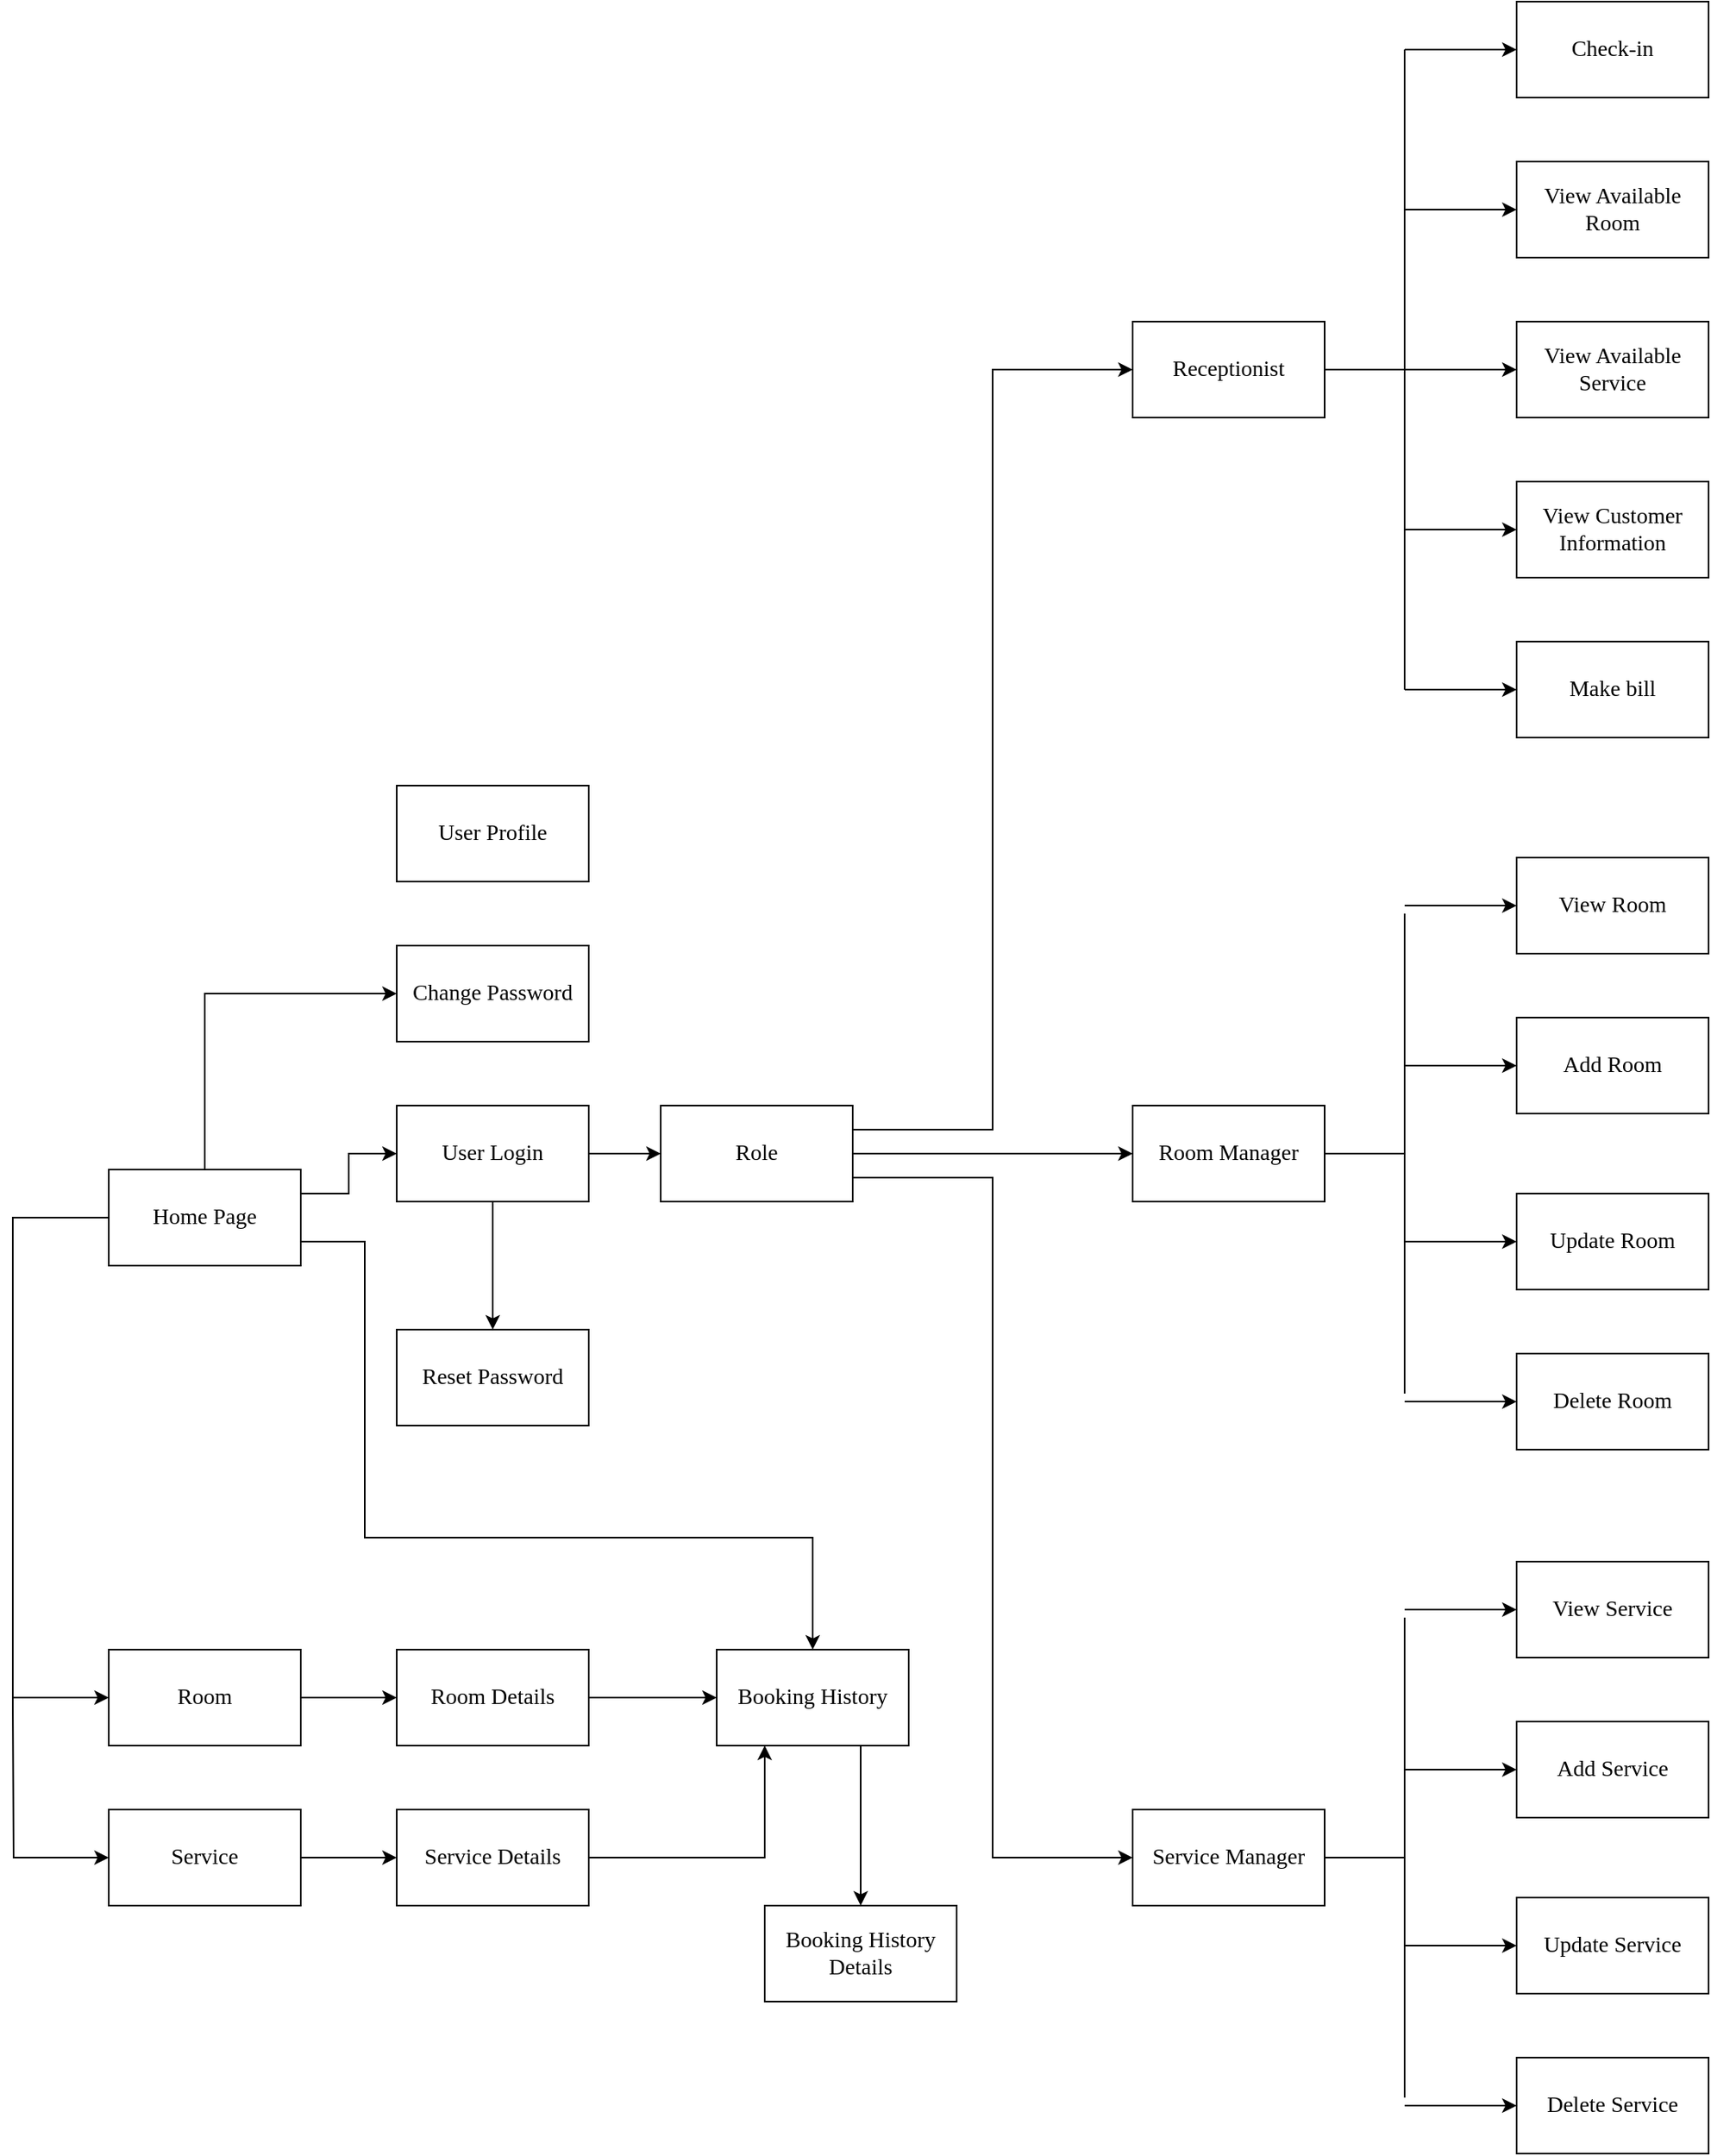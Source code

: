 <mxfile version="13.9.9" type="device"><diagram id="2dUIvf9EnoFUtVN0wJZe" name="Trang-1"><mxGraphModel dx="1038" dy="1699" grid="1" gridSize="10" guides="1" tooltips="1" connect="1" arrows="1" fold="1" page="1" pageScale="1" pageWidth="850" pageHeight="1100" math="0" shadow="0"><root><mxCell id="0"/><mxCell id="1" parent="0"/><mxCell id="viwdKTfpl3S87wSX8A6j-16" style="edgeStyle=orthogonalEdgeStyle;rounded=0;orthogonalLoop=1;jettySize=auto;html=1;entryX=0;entryY=0.5;entryDx=0;entryDy=0;" edge="1" parent="1" source="viwdKTfpl3S87wSX8A6j-1" target="viwdKTfpl3S87wSX8A6j-8"><mxGeometry relative="1" as="geometry"><Array as="points"><mxPoint x="20" y="270"/><mxPoint x="20" y="570"/></Array></mxGeometry></mxCell><mxCell id="viwdKTfpl3S87wSX8A6j-19" style="edgeStyle=orthogonalEdgeStyle;rounded=0;orthogonalLoop=1;jettySize=auto;html=1;entryX=0;entryY=0.5;entryDx=0;entryDy=0;startArrow=none;startFill=0;endArrow=classic;endFill=1;exitX=1;exitY=0.25;exitDx=0;exitDy=0;" edge="1" parent="1" source="viwdKTfpl3S87wSX8A6j-1" target="viwdKTfpl3S87wSX8A6j-3"><mxGeometry relative="1" as="geometry"/></mxCell><mxCell id="viwdKTfpl3S87wSX8A6j-20" style="edgeStyle=orthogonalEdgeStyle;rounded=0;orthogonalLoop=1;jettySize=auto;html=1;exitX=0.5;exitY=0;exitDx=0;exitDy=0;entryX=0;entryY=0.5;entryDx=0;entryDy=0;startArrow=none;startFill=0;endArrow=classic;endFill=1;" edge="1" parent="1" source="viwdKTfpl3S87wSX8A6j-1" target="viwdKTfpl3S87wSX8A6j-2"><mxGeometry relative="1" as="geometry"/></mxCell><mxCell id="viwdKTfpl3S87wSX8A6j-27" style="edgeStyle=orthogonalEdgeStyle;rounded=0;orthogonalLoop=1;jettySize=auto;html=1;exitX=1;exitY=0.75;exitDx=0;exitDy=0;entryX=0.5;entryY=0;entryDx=0;entryDy=0;startArrow=none;startFill=0;endArrow=classic;endFill=1;" edge="1" parent="1" source="viwdKTfpl3S87wSX8A6j-1" target="viwdKTfpl3S87wSX8A6j-24"><mxGeometry relative="1" as="geometry"><Array as="points"><mxPoint x="240" y="285"/><mxPoint x="240" y="470"/><mxPoint x="520" y="470"/></Array></mxGeometry></mxCell><mxCell id="viwdKTfpl3S87wSX8A6j-1" value="&lt;font face=&quot;Times New Roman&quot; style=&quot;font-size: 14px&quot;&gt;Home Page&lt;/font&gt;" style="rounded=0;whiteSpace=wrap;html=1;" vertex="1" parent="1"><mxGeometry x="80" y="240" width="120" height="60" as="geometry"/></mxCell><mxCell id="viwdKTfpl3S87wSX8A6j-2" value="&lt;font style=&quot;font-size: 14px&quot; face=&quot;Times New Roman&quot;&gt;Change Password&lt;/font&gt;" style="rounded=0;whiteSpace=wrap;html=1;" vertex="1" parent="1"><mxGeometry x="260" y="100" width="120" height="60" as="geometry"/></mxCell><mxCell id="viwdKTfpl3S87wSX8A6j-22" style="edgeStyle=orthogonalEdgeStyle;rounded=0;orthogonalLoop=1;jettySize=auto;html=1;exitX=0.5;exitY=1;exitDx=0;exitDy=0;entryX=0.5;entryY=0;entryDx=0;entryDy=0;startArrow=none;startFill=0;endArrow=classic;endFill=1;" edge="1" parent="1" source="viwdKTfpl3S87wSX8A6j-3" target="viwdKTfpl3S87wSX8A6j-21"><mxGeometry relative="1" as="geometry"/></mxCell><mxCell id="viwdKTfpl3S87wSX8A6j-28" style="edgeStyle=orthogonalEdgeStyle;rounded=0;orthogonalLoop=1;jettySize=auto;html=1;exitX=1;exitY=0.5;exitDx=0;exitDy=0;entryX=0;entryY=0.5;entryDx=0;entryDy=0;startArrow=none;startFill=0;endArrow=classic;endFill=1;" edge="1" parent="1" source="viwdKTfpl3S87wSX8A6j-3" target="viwdKTfpl3S87wSX8A6j-23"><mxGeometry relative="1" as="geometry"/></mxCell><mxCell id="viwdKTfpl3S87wSX8A6j-3" value="&lt;font face=&quot;Times New Roman&quot;&gt;&lt;span style=&quot;font-size: 14px&quot;&gt;User Login&lt;/span&gt;&lt;/font&gt;" style="rounded=0;whiteSpace=wrap;html=1;" vertex="1" parent="1"><mxGeometry x="260" y="200" width="120" height="60" as="geometry"/></mxCell><mxCell id="viwdKTfpl3S87wSX8A6j-4" value="&lt;font face=&quot;Times New Roman&quot;&gt;&lt;span style=&quot;font-size: 14px&quot;&gt;User Profile&lt;/span&gt;&lt;/font&gt;" style="rounded=0;whiteSpace=wrap;html=1;" vertex="1" parent="1"><mxGeometry x="260" width="120" height="60" as="geometry"/></mxCell><mxCell id="viwdKTfpl3S87wSX8A6j-15" style="edgeStyle=none;rounded=0;orthogonalLoop=1;jettySize=auto;html=1;entryX=0;entryY=0.5;entryDx=0;entryDy=0;" edge="1" parent="1" source="viwdKTfpl3S87wSX8A6j-8" target="viwdKTfpl3S87wSX8A6j-10"><mxGeometry relative="1" as="geometry"/></mxCell><mxCell id="viwdKTfpl3S87wSX8A6j-8" value="&lt;font face=&quot;Times New Roman&quot;&gt;&lt;span style=&quot;font-size: 14px&quot;&gt;Room&lt;/span&gt;&lt;/font&gt;" style="rounded=0;whiteSpace=wrap;html=1;" vertex="1" parent="1"><mxGeometry x="80" y="540" width="120" height="60" as="geometry"/></mxCell><mxCell id="viwdKTfpl3S87wSX8A6j-17" style="edgeStyle=none;rounded=0;orthogonalLoop=1;jettySize=auto;html=1;exitX=1;exitY=0.5;exitDx=0;exitDy=0;entryX=0;entryY=0.5;entryDx=0;entryDy=0;" edge="1" parent="1" source="viwdKTfpl3S87wSX8A6j-9" target="viwdKTfpl3S87wSX8A6j-12"><mxGeometry relative="1" as="geometry"/></mxCell><mxCell id="viwdKTfpl3S87wSX8A6j-18" style="edgeStyle=orthogonalEdgeStyle;rounded=0;orthogonalLoop=1;jettySize=auto;html=1;exitX=0;exitY=0.5;exitDx=0;exitDy=0;startArrow=classic;startFill=1;endArrow=none;endFill=0;" edge="1" parent="1" source="viwdKTfpl3S87wSX8A6j-9"><mxGeometry relative="1" as="geometry"><mxPoint x="20" y="570" as="targetPoint"/></mxGeometry></mxCell><mxCell id="viwdKTfpl3S87wSX8A6j-9" value="&lt;font face=&quot;Times New Roman&quot;&gt;&lt;span style=&quot;font-size: 14px&quot;&gt;Service&lt;/span&gt;&lt;/font&gt;" style="rounded=0;whiteSpace=wrap;html=1;" vertex="1" parent="1"><mxGeometry x="80" y="640" width="120" height="60" as="geometry"/></mxCell><mxCell id="viwdKTfpl3S87wSX8A6j-25" style="edgeStyle=orthogonalEdgeStyle;rounded=0;orthogonalLoop=1;jettySize=auto;html=1;exitX=1;exitY=0.5;exitDx=0;exitDy=0;startArrow=none;startFill=0;endArrow=classic;endFill=1;" edge="1" parent="1" source="viwdKTfpl3S87wSX8A6j-10" target="viwdKTfpl3S87wSX8A6j-24"><mxGeometry relative="1" as="geometry"/></mxCell><mxCell id="viwdKTfpl3S87wSX8A6j-10" value="&lt;font face=&quot;Times New Roman&quot;&gt;&lt;span style=&quot;font-size: 14px&quot;&gt;Room Details&lt;/span&gt;&lt;/font&gt;" style="rounded=0;whiteSpace=wrap;html=1;" vertex="1" parent="1"><mxGeometry x="260" y="540" width="120" height="60" as="geometry"/></mxCell><mxCell id="viwdKTfpl3S87wSX8A6j-12" value="&lt;font face=&quot;Times New Roman&quot;&gt;&lt;span style=&quot;font-size: 14px&quot;&gt;Service Details&lt;/span&gt;&lt;/font&gt;" style="rounded=0;whiteSpace=wrap;html=1;" vertex="1" parent="1"><mxGeometry x="260" y="640" width="120" height="60" as="geometry"/></mxCell><mxCell id="viwdKTfpl3S87wSX8A6j-21" value="&lt;font face=&quot;Times New Roman&quot;&gt;&lt;span style=&quot;font-size: 14px&quot;&gt;Reset Password&lt;/span&gt;&lt;/font&gt;" style="rounded=0;whiteSpace=wrap;html=1;" vertex="1" parent="1"><mxGeometry x="260" y="340" width="120" height="60" as="geometry"/></mxCell><mxCell id="viwdKTfpl3S87wSX8A6j-32" style="edgeStyle=orthogonalEdgeStyle;rounded=0;orthogonalLoop=1;jettySize=auto;html=1;exitX=1;exitY=0.25;exitDx=0;exitDy=0;entryX=0;entryY=0.5;entryDx=0;entryDy=0;startArrow=none;startFill=0;endArrow=classic;endFill=1;" edge="1" parent="1" source="viwdKTfpl3S87wSX8A6j-23" target="viwdKTfpl3S87wSX8A6j-31"><mxGeometry relative="1" as="geometry"/></mxCell><mxCell id="viwdKTfpl3S87wSX8A6j-34" style="edgeStyle=orthogonalEdgeStyle;rounded=0;orthogonalLoop=1;jettySize=auto;html=1;exitX=1;exitY=0.5;exitDx=0;exitDy=0;entryX=0;entryY=0.5;entryDx=0;entryDy=0;startArrow=none;startFill=0;endArrow=classic;endFill=1;" edge="1" parent="1" source="viwdKTfpl3S87wSX8A6j-23" target="viwdKTfpl3S87wSX8A6j-33"><mxGeometry relative="1" as="geometry"/></mxCell><mxCell id="viwdKTfpl3S87wSX8A6j-36" style="edgeStyle=orthogonalEdgeStyle;rounded=0;orthogonalLoop=1;jettySize=auto;html=1;exitX=1;exitY=0.75;exitDx=0;exitDy=0;entryX=0;entryY=0.5;entryDx=0;entryDy=0;startArrow=none;startFill=0;endArrow=classic;endFill=1;" edge="1" parent="1" source="viwdKTfpl3S87wSX8A6j-23" target="viwdKTfpl3S87wSX8A6j-35"><mxGeometry relative="1" as="geometry"/></mxCell><mxCell id="viwdKTfpl3S87wSX8A6j-23" value="&lt;font face=&quot;Times New Roman&quot;&gt;&lt;span style=&quot;font-size: 14px&quot;&gt;Role&lt;/span&gt;&lt;/font&gt;" style="rounded=0;whiteSpace=wrap;html=1;" vertex="1" parent="1"><mxGeometry x="425" y="200" width="120" height="60" as="geometry"/></mxCell><mxCell id="viwdKTfpl3S87wSX8A6j-30" value="" style="rounded=0;orthogonalLoop=1;jettySize=auto;html=1;startArrow=none;startFill=0;endArrow=classic;endFill=1;exitX=0.75;exitY=1;exitDx=0;exitDy=0;entryX=0.5;entryY=0;entryDx=0;entryDy=0;" edge="1" parent="1" source="viwdKTfpl3S87wSX8A6j-24" target="viwdKTfpl3S87wSX8A6j-29"><mxGeometry relative="1" as="geometry"/></mxCell><mxCell id="viwdKTfpl3S87wSX8A6j-68" style="edgeStyle=orthogonalEdgeStyle;rounded=0;orthogonalLoop=1;jettySize=auto;html=1;exitX=0.25;exitY=1;exitDx=0;exitDy=0;entryX=1;entryY=0.5;entryDx=0;entryDy=0;startArrow=classic;startFill=1;endArrow=none;endFill=0;" edge="1" parent="1" source="viwdKTfpl3S87wSX8A6j-24" target="viwdKTfpl3S87wSX8A6j-12"><mxGeometry relative="1" as="geometry"/></mxCell><mxCell id="viwdKTfpl3S87wSX8A6j-24" value="&lt;font face=&quot;Times New Roman&quot;&gt;&lt;span style=&quot;font-size: 14px&quot;&gt;Booking History&lt;/span&gt;&lt;/font&gt;" style="rounded=0;whiteSpace=wrap;html=1;" vertex="1" parent="1"><mxGeometry x="460" y="540" width="120" height="60" as="geometry"/></mxCell><mxCell id="viwdKTfpl3S87wSX8A6j-29" value="&lt;font face=&quot;Times New Roman&quot;&gt;&lt;span style=&quot;font-size: 14px&quot;&gt;Booking History Details&lt;/span&gt;&lt;/font&gt;" style="rounded=0;whiteSpace=wrap;html=1;" vertex="1" parent="1"><mxGeometry x="490" y="700" width="120" height="60" as="geometry"/></mxCell><mxCell id="viwdKTfpl3S87wSX8A6j-48" style="edgeStyle=orthogonalEdgeStyle;rounded=0;orthogonalLoop=1;jettySize=auto;html=1;exitX=1;exitY=0.5;exitDx=0;exitDy=0;startArrow=none;startFill=0;endArrow=none;endFill=0;" edge="1" parent="1"><mxGeometry relative="1" as="geometry"><mxPoint x="890" y="-260" as="targetPoint"/><mxPoint x="840" y="-260" as="sourcePoint"/></mxGeometry></mxCell><mxCell id="viwdKTfpl3S87wSX8A6j-31" value="&lt;font face=&quot;Times New Roman&quot; style=&quot;font-size: 14px&quot;&gt;Receptionist&lt;/font&gt;" style="rounded=0;whiteSpace=wrap;html=1;" vertex="1" parent="1"><mxGeometry x="720" y="-290" width="120" height="60" as="geometry"/></mxCell><mxCell id="viwdKTfpl3S87wSX8A6j-64" style="edgeStyle=orthogonalEdgeStyle;rounded=0;orthogonalLoop=1;jettySize=auto;html=1;exitX=1;exitY=0.5;exitDx=0;exitDy=0;startArrow=none;startFill=0;endArrow=none;endFill=0;" edge="1" parent="1" source="viwdKTfpl3S87wSX8A6j-33"><mxGeometry relative="1" as="geometry"><mxPoint x="890" y="230" as="targetPoint"/></mxGeometry></mxCell><mxCell id="viwdKTfpl3S87wSX8A6j-33" value="&lt;font face=&quot;Times New Roman&quot; style=&quot;font-size: 14px&quot;&gt;Room Manager&lt;/font&gt;" style="rounded=0;whiteSpace=wrap;html=1;" vertex="1" parent="1"><mxGeometry x="720" y="200" width="120" height="60" as="geometry"/></mxCell><mxCell id="viwdKTfpl3S87wSX8A6j-35" value="&lt;font face=&quot;Times New Roman&quot; style=&quot;font-size: 14px&quot;&gt;Service Manager&lt;/font&gt;" style="rounded=0;whiteSpace=wrap;html=1;" vertex="1" parent="1"><mxGeometry x="720" y="640" width="120" height="60" as="geometry"/></mxCell><mxCell id="viwdKTfpl3S87wSX8A6j-51" style="edgeStyle=orthogonalEdgeStyle;rounded=0;orthogonalLoop=1;jettySize=auto;html=1;exitX=0;exitY=0.5;exitDx=0;exitDy=0;startArrow=classic;startFill=1;endArrow=none;endFill=0;" edge="1" parent="1" source="viwdKTfpl3S87wSX8A6j-37"><mxGeometry relative="1" as="geometry"><mxPoint x="890" y="-460" as="targetPoint"/></mxGeometry></mxCell><mxCell id="viwdKTfpl3S87wSX8A6j-37" value="&lt;font face=&quot;Times New Roman&quot; style=&quot;font-size: 14px&quot;&gt;Check-in&lt;/font&gt;" style="rounded=0;whiteSpace=wrap;html=1;" vertex="1" parent="1"><mxGeometry x="960" y="-490" width="120" height="60" as="geometry"/></mxCell><mxCell id="viwdKTfpl3S87wSX8A6j-52" style="edgeStyle=orthogonalEdgeStyle;rounded=0;orthogonalLoop=1;jettySize=auto;html=1;startArrow=classic;startFill=1;endArrow=none;endFill=0;" edge="1" parent="1" source="viwdKTfpl3S87wSX8A6j-38"><mxGeometry relative="1" as="geometry"><mxPoint x="890" y="-160" as="targetPoint"/></mxGeometry></mxCell><mxCell id="viwdKTfpl3S87wSX8A6j-38" value="&lt;font face=&quot;Times New Roman&quot; style=&quot;font-size: 14px&quot;&gt;View Customer Information&lt;/font&gt;" style="rounded=0;whiteSpace=wrap;html=1;" vertex="1" parent="1"><mxGeometry x="960" y="-190" width="120" height="60" as="geometry"/></mxCell><mxCell id="viwdKTfpl3S87wSX8A6j-49" style="edgeStyle=orthogonalEdgeStyle;rounded=0;orthogonalLoop=1;jettySize=auto;html=1;exitX=0;exitY=0.5;exitDx=0;exitDy=0;startArrow=classic;startFill=1;endArrow=none;endFill=0;entryX=1;entryY=0.5;entryDx=0;entryDy=0;" edge="1" parent="1" source="viwdKTfpl3S87wSX8A6j-39"><mxGeometry relative="1" as="geometry"><mxPoint x="840" y="-260" as="targetPoint"/></mxGeometry></mxCell><mxCell id="viwdKTfpl3S87wSX8A6j-39" value="&lt;font face=&quot;Times New Roman&quot; style=&quot;font-size: 14px&quot;&gt;View Available Service&lt;/font&gt;" style="rounded=0;whiteSpace=wrap;html=1;" vertex="1" parent="1"><mxGeometry x="960" y="-290" width="120" height="60" as="geometry"/></mxCell><mxCell id="viwdKTfpl3S87wSX8A6j-50" style="edgeStyle=orthogonalEdgeStyle;rounded=0;orthogonalLoop=1;jettySize=auto;html=1;startArrow=classic;startFill=1;endArrow=none;endFill=0;" edge="1" parent="1" source="viwdKTfpl3S87wSX8A6j-40"><mxGeometry relative="1" as="geometry"><mxPoint x="890" y="-360" as="targetPoint"/></mxGeometry></mxCell><mxCell id="viwdKTfpl3S87wSX8A6j-40" value="&lt;font face=&quot;Times New Roman&quot; style=&quot;font-size: 14px&quot;&gt;View Available Room&lt;/font&gt;" style="rounded=0;whiteSpace=wrap;html=1;" vertex="1" parent="1"><mxGeometry x="960" y="-390" width="120" height="60" as="geometry"/></mxCell><mxCell id="viwdKTfpl3S87wSX8A6j-53" style="edgeStyle=orthogonalEdgeStyle;rounded=0;orthogonalLoop=1;jettySize=auto;html=1;startArrow=classic;startFill=1;endArrow=none;endFill=0;" edge="1" parent="1" source="viwdKTfpl3S87wSX8A6j-41"><mxGeometry relative="1" as="geometry"><mxPoint x="890" y="-60" as="targetPoint"/></mxGeometry></mxCell><mxCell id="viwdKTfpl3S87wSX8A6j-41" value="&lt;font face=&quot;Times New Roman&quot; style=&quot;font-size: 14px&quot;&gt;Make bill&lt;/font&gt;" style="rounded=0;whiteSpace=wrap;html=1;" vertex="1" parent="1"><mxGeometry x="960" y="-90" width="120" height="60" as="geometry"/></mxCell><mxCell id="viwdKTfpl3S87wSX8A6j-47" value="" style="endArrow=none;html=1;" edge="1" parent="1"><mxGeometry width="50" height="50" relative="1" as="geometry"><mxPoint x="890" y="-60" as="sourcePoint"/><mxPoint x="890" y="-460" as="targetPoint"/></mxGeometry></mxCell><mxCell id="viwdKTfpl3S87wSX8A6j-67" style="edgeStyle=none;rounded=0;orthogonalLoop=1;jettySize=auto;html=1;exitX=0;exitY=0.5;exitDx=0;exitDy=0;startArrow=classic;startFill=1;endArrow=none;endFill=0;" edge="1" parent="1" source="viwdKTfpl3S87wSX8A6j-54"><mxGeometry relative="1" as="geometry"><mxPoint x="890" y="385" as="targetPoint"/></mxGeometry></mxCell><mxCell id="viwdKTfpl3S87wSX8A6j-54" value="&lt;font face=&quot;Times New Roman&quot; style=&quot;font-size: 14px&quot;&gt;Delete Room&lt;/font&gt;" style="rounded=0;whiteSpace=wrap;html=1;" vertex="1" parent="1"><mxGeometry x="960" y="355" width="120" height="60" as="geometry"/></mxCell><mxCell id="viwdKTfpl3S87wSX8A6j-65" style="edgeStyle=orthogonalEdgeStyle;rounded=0;orthogonalLoop=1;jettySize=auto;html=1;exitX=0;exitY=0.5;exitDx=0;exitDy=0;startArrow=classic;startFill=1;endArrow=none;endFill=0;" edge="1" parent="1" source="viwdKTfpl3S87wSX8A6j-55"><mxGeometry relative="1" as="geometry"><mxPoint x="890" y="285" as="targetPoint"/></mxGeometry></mxCell><mxCell id="viwdKTfpl3S87wSX8A6j-55" value="&lt;font face=&quot;Times New Roman&quot; style=&quot;font-size: 14px&quot;&gt;Update Room&lt;/font&gt;" style="rounded=0;whiteSpace=wrap;html=1;" vertex="1" parent="1"><mxGeometry x="960" y="255" width="120" height="60" as="geometry"/></mxCell><mxCell id="viwdKTfpl3S87wSX8A6j-62" style="edgeStyle=orthogonalEdgeStyle;rounded=0;orthogonalLoop=1;jettySize=auto;html=1;exitX=0;exitY=0.5;exitDx=0;exitDy=0;startArrow=classic;startFill=1;endArrow=none;endFill=0;" edge="1" parent="1" source="viwdKTfpl3S87wSX8A6j-56"><mxGeometry relative="1" as="geometry"><mxPoint x="890" y="175" as="targetPoint"/></mxGeometry></mxCell><mxCell id="viwdKTfpl3S87wSX8A6j-56" value="&lt;font face=&quot;Times New Roman&quot; style=&quot;font-size: 14px&quot;&gt;Add Room&lt;/font&gt;" style="rounded=0;whiteSpace=wrap;html=1;" vertex="1" parent="1"><mxGeometry x="960" y="145" width="120" height="60" as="geometry"/></mxCell><mxCell id="viwdKTfpl3S87wSX8A6j-63" style="edgeStyle=orthogonalEdgeStyle;rounded=0;orthogonalLoop=1;jettySize=auto;html=1;exitX=0;exitY=0.5;exitDx=0;exitDy=0;startArrow=classic;startFill=1;endArrow=none;endFill=0;" edge="1" parent="1" source="viwdKTfpl3S87wSX8A6j-57"><mxGeometry relative="1" as="geometry"><mxPoint x="890" y="75" as="targetPoint"/></mxGeometry></mxCell><mxCell id="viwdKTfpl3S87wSX8A6j-57" value="&lt;font face=&quot;Times New Roman&quot; style=&quot;font-size: 14px&quot;&gt;View Room&lt;/font&gt;" style="rounded=0;whiteSpace=wrap;html=1;" vertex="1" parent="1"><mxGeometry x="960" y="45" width="120" height="60" as="geometry"/></mxCell><mxCell id="viwdKTfpl3S87wSX8A6j-59" value="" style="endArrow=none;html=1;" edge="1" parent="1"><mxGeometry width="50" height="50" relative="1" as="geometry"><mxPoint x="890" y="380" as="sourcePoint"/><mxPoint x="890" y="80" as="targetPoint"/></mxGeometry></mxCell><mxCell id="viwdKTfpl3S87wSX8A6j-69" style="edgeStyle=orthogonalEdgeStyle;rounded=0;orthogonalLoop=1;jettySize=auto;html=1;exitX=1;exitY=0.5;exitDx=0;exitDy=0;startArrow=none;startFill=0;endArrow=none;endFill=0;" edge="1" parent="1"><mxGeometry relative="1" as="geometry"><mxPoint x="890" y="670" as="targetPoint"/><mxPoint x="840" y="670" as="sourcePoint"/></mxGeometry></mxCell><mxCell id="viwdKTfpl3S87wSX8A6j-70" style="edgeStyle=none;rounded=0;orthogonalLoop=1;jettySize=auto;html=1;exitX=0;exitY=0.5;exitDx=0;exitDy=0;startArrow=classic;startFill=1;endArrow=none;endFill=0;" edge="1" parent="1" source="viwdKTfpl3S87wSX8A6j-71"><mxGeometry relative="1" as="geometry"><mxPoint x="890" y="825" as="targetPoint"/></mxGeometry></mxCell><mxCell id="viwdKTfpl3S87wSX8A6j-71" value="&lt;font face=&quot;Times New Roman&quot; style=&quot;font-size: 14px&quot;&gt;Delete Service&lt;/font&gt;" style="rounded=0;whiteSpace=wrap;html=1;" vertex="1" parent="1"><mxGeometry x="960" y="795" width="120" height="60" as="geometry"/></mxCell><mxCell id="viwdKTfpl3S87wSX8A6j-72" style="edgeStyle=orthogonalEdgeStyle;rounded=0;orthogonalLoop=1;jettySize=auto;html=1;exitX=0;exitY=0.5;exitDx=0;exitDy=0;startArrow=classic;startFill=1;endArrow=none;endFill=0;" edge="1" parent="1" source="viwdKTfpl3S87wSX8A6j-73"><mxGeometry relative="1" as="geometry"><mxPoint x="890" y="725" as="targetPoint"/></mxGeometry></mxCell><mxCell id="viwdKTfpl3S87wSX8A6j-73" value="&lt;font face=&quot;Times New Roman&quot; style=&quot;font-size: 14px&quot;&gt;Update Service&lt;/font&gt;" style="rounded=0;whiteSpace=wrap;html=1;" vertex="1" parent="1"><mxGeometry x="960" y="695" width="120" height="60" as="geometry"/></mxCell><mxCell id="viwdKTfpl3S87wSX8A6j-74" style="edgeStyle=orthogonalEdgeStyle;rounded=0;orthogonalLoop=1;jettySize=auto;html=1;exitX=0;exitY=0.5;exitDx=0;exitDy=0;startArrow=classic;startFill=1;endArrow=none;endFill=0;" edge="1" parent="1" source="viwdKTfpl3S87wSX8A6j-75"><mxGeometry relative="1" as="geometry"><mxPoint x="890" y="615" as="targetPoint"/></mxGeometry></mxCell><mxCell id="viwdKTfpl3S87wSX8A6j-75" value="&lt;font face=&quot;Times New Roman&quot; style=&quot;font-size: 14px&quot;&gt;Add Service&lt;/font&gt;" style="rounded=0;whiteSpace=wrap;html=1;" vertex="1" parent="1"><mxGeometry x="960" y="585" width="120" height="60" as="geometry"/></mxCell><mxCell id="viwdKTfpl3S87wSX8A6j-76" style="edgeStyle=orthogonalEdgeStyle;rounded=0;orthogonalLoop=1;jettySize=auto;html=1;exitX=0;exitY=0.5;exitDx=0;exitDy=0;startArrow=classic;startFill=1;endArrow=none;endFill=0;" edge="1" parent="1" source="viwdKTfpl3S87wSX8A6j-77"><mxGeometry relative="1" as="geometry"><mxPoint x="890" y="515" as="targetPoint"/></mxGeometry></mxCell><mxCell id="viwdKTfpl3S87wSX8A6j-77" value="&lt;font face=&quot;Times New Roman&quot; style=&quot;font-size: 14px&quot;&gt;View Service&lt;/font&gt;" style="rounded=0;whiteSpace=wrap;html=1;" vertex="1" parent="1"><mxGeometry x="960" y="485" width="120" height="60" as="geometry"/></mxCell><mxCell id="viwdKTfpl3S87wSX8A6j-78" value="" style="endArrow=none;html=1;" edge="1" parent="1"><mxGeometry width="50" height="50" relative="1" as="geometry"><mxPoint x="890" y="820" as="sourcePoint"/><mxPoint x="890" y="520" as="targetPoint"/></mxGeometry></mxCell></root></mxGraphModel></diagram></mxfile>